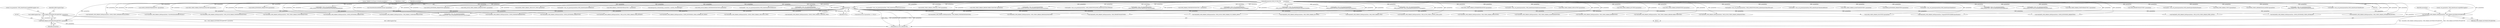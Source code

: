 digraph "0_Android_89913d7df36dbeb458ce165856bd6505a2ec647d_2@pointer" {
"1001864" [label="(Call,*bufferSupplierType = (OMX_PARAM_BUFFERSUPPLIERTYPE*) paramData)"];
"1001866" [label="(Call,(OMX_PARAM_BUFFERSUPPLIERTYPE*) paramData)"];
"1001858" [label="(Call,VALIDATE_OMX_PARAM_DATA(paramData, OMX_PARAM_BUFFERSUPPLIERTYPE))"];
"1000131" [label="(Call,paramData == NULL)"];
"1000112" [label="(MethodParameterIn,OMX_IN OMX_PTR        paramData)"];
"1002298" [label="(Call,(QOMX_INDEXEXTRADATATYPE *)paramData)"];
"1000136" [label="(Literal,\"ERROR: Get Param in Invalid paramData\")"];
"1000790" [label="(Call,VALIDATE_OMX_PARAM_DATA(paramData, OMX_VIDEO_PARAM_MPEG4TYPE))"];
"1002290" [label="(Call,VALIDATE_OMX_PARAM_DATA(paramData, QOMX_INDEXEXTRADATATYPE))"];
"1000142" [label="(Identifier,m_state)"];
"1000171" [label="(Call,VALIDATE_OMX_PARAM_DATA(paramData, OMX_PARAM_PORTDEFINITIONTYPE))"];
"1001284" [label="(Call,(OMX_VIDEO_PARAM_PROFILELEVELTYPE*)paramData)"];
"1002551" [label="(Call,VALIDATE_OMX_PARAM_DATA(paramData, QOMX_VIDEO_PARAM_LTRCOUNT_TYPE))"];
"1002587" [label="(Call,(QOMX_EXTNINDEX_PARAMTYPE*)paramData)"];
"1000590" [label="(Call,VALIDATE_OMX_PARAM_DATA(paramData, OMX_VIDEO_PARAM_PORTFORMATTYPE))"];
"1002122" [label="(Call,VALIDATE_OMX_PARAM_DATA(paramData, OMX_VIDEO_PARAM_INTRAREFRESHTYPE))"];
"1002928" [label="(Call,handle->venc_set_param(paramData,\n (OMX_INDEXTYPE)OMX_QcomIndexParamVideoHybridHierpMode))"];
"1002759" [label="(Call,VALIDATE_OMX_PARAM_DATA(paramData, QOMX_VIDEO_HIERARCHICALLAYERS))"];
"1002158" [label="(Call,(StoreMetaDataInBuffersParams*)paramData)"];
"1002011" [label="(Call,VALIDATE_OMX_PARAM_DATA(paramData, OMX_QCOM_PARAM_PORTDEFINITIONTYPE))"];
"1002910" [label="(Call,handle->venc_set_param(paramData,\n (OMX_INDEXTYPE) OMX_QcomIndexParamSetMVSearchrange))"];
"1002639" [label="(Call,(QOMX_EXTNINDEX_PARAMTYPE*)paramData)"];
"1001966" [label="(Call,(OMX_QCOM_VIDEO_PARAM_QPRANGETYPE*) paramData)"];
"1002848" [label="(Call,VALIDATE_OMX_PARAM_DATA(paramData, OMX_QCOM_VIDEO_PARAM_VUI_TIMING_INFO))"];
"1002557" [label="(Call,(QOMX_VIDEO_PARAM_LTRCOUNT_TYPE*)paramData)"];
"1001857" [label="(Block,)"];
"1001859" [label="(Identifier,paramData)"];
"1000295" [label="(Call,handle->venc_set_param(paramData,OMX_IndexParamPortDefinition))"];
"1001548" [label="(Call,(OMX_PARAM_COMPONENTROLETYPE *) paramData)"];
"1001870" [label="(Literal,\"set_parameter: OMX_IndexParamCompBufferSupplier %d\")"];
"1002899" [label="(Call,memcpy(&m_sParamInitqp, paramData, sizeof(m_sParamInitqp)))"];
"1002017" [label="(Call,(OMX_QCOM_PARAM_PORTDEFINITIONTYPE*)paramData)"];
"1000489" [label="(Call,handle->venc_set_param(paramData,OMX_IndexParamPortDefinition))"];
"1002695" [label="(Call,handle->venc_set_param(paramData,\n (OMX_INDEXTYPE)OMX_QcomIndexEnableH263PlusPType))"];
"1001958" [label="(Call,VALIDATE_OMX_PARAM_DATA(paramData, OMX_QCOM_VIDEO_PARAM_QPRANGETYPE))"];
"1002633" [label="(Call,VALIDATE_OMX_PARAM_DATA(paramData, QOMX_EXTNINDEX_PARAMTYPE))"];
"1001920" [label="(Call,handle->venc_set_param(paramData, OMX_IndexParamVideoQuantization))"];
"1001807" [label="(Call,VALIDATE_OMX_PARAM_DATA(paramData, OMX_PRIORITYMGMTTYPE))"];
"1002527" [label="(Call,(QOMX_VIDEO_PARAM_LTRMODE_TYPE*)paramData)"];
"1000698" [label="(Call,VALIDATE_OMX_PARAM_DATA(paramData, OMX_PORT_PARAM_TYPE))"];
"1000131" [label="(Call,paramData == NULL)"];
"1002092" [label="(Call,VALIDATE_OMX_PARAM_DATA(paramData, OMX_VIDEO_PARAM_ERRORCORRECTIONTYPE))"];
"1002100" [label="(Call,(OMX_VIDEO_PARAM_ERRORCORRECTIONTYPE*)paramData)"];
"1002651" [label="(Call,handle->venc_set_param(paramData,\n (OMX_INDEXTYPE)OMX_QcomIndexEnableSliceDeliveryMode))"];
"1001862" [label="(Literal,\"set_parameter: OMX_IndexParamCompBufferSupplier\")"];
"1002532" [label="(Call,handle->venc_set_param(paramData, (OMX_INDEXTYPE)QOMX_IndexParamVideoLTRMode))"];
"1002889" [label="(Call,handle->venc_set_param(paramData,\n (OMX_INDEXTYPE)QOMX_IndexParamVideoInitialQp))"];
"1002152" [label="(Call,VALIDATE_OMX_PARAM_DATA(paramData, StoreMetaDataInBuffersParams))"];
"1000177" [label="(Call,(OMX_PARAM_PORTDEFINITIONTYPE *) paramData)"];
"1002675" [label="(Call,VALIDATE_OMX_PARAM_DATA(paramData, QOMX_EXTNINDEX_PARAMTYPE))"];
"1001978" [label="(Call,handle->venc_set_param(paramData,\n (OMX_INDEXTYPE)OMX_QcomIndexParamVideoQPRange))"];
"1002866" [label="(Call,VALIDATE_OMX_PARAM_DATA(paramData, OMX_QCOM_VIDEO_PARAM_PEAK_BITRATE))"];
"1002724" [label="(Call,handle->venc_set_param(paramData,\n (OMX_INDEXTYPE)OMX_QcomIndexParamSequenceHeaderWithIDR))"];
"1000112" [label="(MethodParameterIn,OMX_IN OMX_PTR        paramData)"];
"1002744" [label="(Call,handle->venc_set_param(paramData,\n (OMX_INDEXTYPE)OMX_QcomIndexParamH264AUDelimiter))"];
"1001278" [label="(Call,VALIDATE_OMX_PARAM_DATA(paramData, OMX_VIDEO_PARAM_PROFILELEVELTYPE))"];
"1002739" [label="(Call,VALIDATE_OMX_PARAM_DATA(paramData, OMX_QCOM_VIDEO_CONFIG_H264_AUD))"];
"1002853" [label="(Call,handle->venc_set_param(paramData,\n (OMX_INDEXTYPE) OMX_QcomIndexParamH264VUITimingInfo))"];
"1001860" [label="(Identifier,OMX_PARAM_BUFFERSUPPLIERTYPE)"];
"1002719" [label="(Call,VALIDATE_OMX_PARAM_DATA(paramData, PrependSPSPPSToIDRFramesParams))"];
"1001868" [label="(Identifier,paramData)"];
"1000132" [label="(Identifier,paramData)"];
"1001542" [label="(Call,VALIDATE_OMX_PARAM_DATA(paramData, OMX_PARAM_COMPONENTROLETYPE))"];
"1002130" [label="(Call,(OMX_VIDEO_PARAM_INTRAREFRESHTYPE*)paramData)"];
"1002105" [label="(Call,handle->venc_set_param(paramData, OMX_IndexParamVideoErrorCorrection))"];
"1000796" [label="(Call,(OMX_VIDEO_PARAM_MPEG4TYPE*)paramData)"];
"1002923" [label="(Call,VALIDATE_OMX_PARAM_DATA(paramData, QOMX_EXTNINDEX_VIDEO_HYBRID_HP_MODE))"];
"1002521" [label="(Call,VALIDATE_OMX_PARAM_DATA(paramData, QOMX_VIDEO_PARAM_LTRMODE_TYPE))"];
"1000133" [label="(Identifier,NULL)"];
"1000967" [label="(Call,(OMX_VIDEO_PARAM_AVCTYPE*)paramData)"];
"1001866" [label="(Call,(OMX_PARAM_BUFFERSUPPLIERTYPE*) paramData)"];
"1000961" [label="(Call,VALIDATE_OMX_PARAM_DATA(paramData, OMX_VIDEO_PARAM_AVCTYPE))"];
"1000718" [label="(Call,(OMX_VIDEO_PARAM_BITRATETYPE*)paramData)"];
"1001900" [label="(Call,VALIDATE_OMX_PARAM_DATA(paramData, OMX_VIDEO_PARAM_QUANTIZATIONTYPE))"];
"1000712" [label="(Call,VALIDATE_OMX_PARAM_DATA(paramData, OMX_VIDEO_PARAM_BITRATETYPE))"];
"1002562" [label="(Call,handle->venc_set_param(paramData, (OMX_INDEXTYPE)QOMX_IndexParamVideoLTRCount))"];
"1000130" [label="(ControlStructure,if (paramData == NULL))"];
"1002135" [label="(Call,handle->venc_set_param(paramData,OMX_IndexParamVideoIntraRefresh))"];
"1001908" [label="(Call,(OMX_VIDEO_PARAM_QUANTIZATIONTYPE*) paramData)"];
"1001858" [label="(Call,VALIDATE_OMX_PARAM_DATA(paramData, OMX_PARAM_BUFFERSUPPLIERTYPE))"];
"1001864" [label="(Call,*bufferSupplierType = (OMX_PARAM_BUFFERSUPPLIERTYPE*) paramData)"];
"1002681" [label="(Call,(QOMX_EXTNINDEX_PARAMTYPE*)paramData)"];
"1000931" [label="(Call,handle->venc_set_param(paramData,OMX_IndexParamVideoH263))"];
"1000924" [label="(Call,(OMX_VIDEO_PARAM_H263TYPE*)paramData)"];
"1001865" [label="(Identifier,bufferSupplierType)"];
"1002871" [label="(Call,handle->venc_set_param(paramData,\n (OMX_INDEXTYPE) OMX_QcomIndexParamPeakBitrate))"];
"1002779" [label="(Call,handle->venc_set_param(paramData,\n (OMX_INDEXTYPE)OMX_QcomIndexHierarchicalStructure))"];
"1000596" [label="(Call,(OMX_VIDEO_PARAM_PORTFORMATTYPE *)paramData)"];
"1002951" [label="(MethodReturn,OMX_ERRORTYPE)"];
"1002581" [label="(Call,VALIDATE_OMX_PARAM_DATA(paramData, QOMX_EXTNINDEX_PARAMTYPE))"];
"1002830" [label="(Call,VALIDATE_OMX_PARAM_DATA(paramData, OMX_QCOM_VIDEO_PARAM_PERF_LEVEL))"];
"1001824" [label="(Call,(OMX_PRIORITYMGMTTYPE*) paramData)"];
"1000613" [label="(Call,handle->venc_set_param(paramData,OMX_IndexParamVideoPortFormat))"];
"1000704" [label="(Call,(OMX_PORT_PARAM_TYPE*)(paramData))"];
"1002765" [label="(Call,(QOMX_VIDEO_HIERARCHICALLAYERS*)paramData)"];
"1002835" [label="(Call,handle->venc_set_param(paramData,\n (OMX_INDEXTYPE) OMX_QcomIndexParamPerfLevel))"];
"1000725" [label="(Call,handle->venc_set_param(paramData,OMX_IndexParamVideoBitrate))"];
"1002884" [label="(Call,VALIDATE_OMX_PARAM_DATA(paramData, QOMX_EXTNINDEX_VIDEO_INITIALQP))"];
"1001864" -> "1001857"  [label="AST: "];
"1001864" -> "1001866"  [label="CFG: "];
"1001865" -> "1001864"  [label="AST: "];
"1001866" -> "1001864"  [label="AST: "];
"1001870" -> "1001864"  [label="CFG: "];
"1001864" -> "1002951"  [label="DDG: bufferSupplierType"];
"1001864" -> "1002951"  [label="DDG: (OMX_PARAM_BUFFERSUPPLIERTYPE*) paramData"];
"1001866" -> "1001864"  [label="DDG: paramData"];
"1001866" -> "1001868"  [label="CFG: "];
"1001867" -> "1001866"  [label="AST: "];
"1001868" -> "1001866"  [label="AST: "];
"1001866" -> "1002951"  [label="DDG: paramData"];
"1001858" -> "1001866"  [label="DDG: paramData"];
"1000112" -> "1001866"  [label="DDG: paramData"];
"1001858" -> "1001857"  [label="AST: "];
"1001858" -> "1001860"  [label="CFG: "];
"1001859" -> "1001858"  [label="AST: "];
"1001860" -> "1001858"  [label="AST: "];
"1001862" -> "1001858"  [label="CFG: "];
"1001858" -> "1002951"  [label="DDG: VALIDATE_OMX_PARAM_DATA(paramData, OMX_PARAM_BUFFERSUPPLIERTYPE)"];
"1001858" -> "1002951"  [label="DDG: OMX_PARAM_BUFFERSUPPLIERTYPE"];
"1000131" -> "1001858"  [label="DDG: paramData"];
"1000112" -> "1001858"  [label="DDG: paramData"];
"1000131" -> "1000130"  [label="AST: "];
"1000131" -> "1000133"  [label="CFG: "];
"1000132" -> "1000131"  [label="AST: "];
"1000133" -> "1000131"  [label="AST: "];
"1000136" -> "1000131"  [label="CFG: "];
"1000142" -> "1000131"  [label="CFG: "];
"1000131" -> "1002951"  [label="DDG: paramData"];
"1000131" -> "1002951"  [label="DDG: NULL"];
"1000131" -> "1002951"  [label="DDG: paramData == NULL"];
"1000112" -> "1000131"  [label="DDG: paramData"];
"1000131" -> "1000171"  [label="DDG: paramData"];
"1000131" -> "1000590"  [label="DDG: paramData"];
"1000131" -> "1000698"  [label="DDG: paramData"];
"1000131" -> "1000712"  [label="DDG: paramData"];
"1000131" -> "1000790"  [label="DDG: paramData"];
"1000131" -> "1000924"  [label="DDG: paramData"];
"1000131" -> "1000961"  [label="DDG: paramData"];
"1000131" -> "1001278"  [label="DDG: paramData"];
"1000131" -> "1001542"  [label="DDG: paramData"];
"1000131" -> "1001807"  [label="DDG: paramData"];
"1000131" -> "1001900"  [label="DDG: paramData"];
"1000131" -> "1001958"  [label="DDG: paramData"];
"1000131" -> "1002011"  [label="DDG: paramData"];
"1000131" -> "1002092"  [label="DDG: paramData"];
"1000131" -> "1002122"  [label="DDG: paramData"];
"1000131" -> "1002152"  [label="DDG: paramData"];
"1000131" -> "1002290"  [label="DDG: paramData"];
"1000131" -> "1002521"  [label="DDG: paramData"];
"1000131" -> "1002551"  [label="DDG: paramData"];
"1000131" -> "1002581"  [label="DDG: paramData"];
"1000131" -> "1002633"  [label="DDG: paramData"];
"1000131" -> "1002675"  [label="DDG: paramData"];
"1000131" -> "1002719"  [label="DDG: paramData"];
"1000131" -> "1002739"  [label="DDG: paramData"];
"1000131" -> "1002759"  [label="DDG: paramData"];
"1000131" -> "1002830"  [label="DDG: paramData"];
"1000131" -> "1002848"  [label="DDG: paramData"];
"1000131" -> "1002866"  [label="DDG: paramData"];
"1000131" -> "1002884"  [label="DDG: paramData"];
"1000131" -> "1002910"  [label="DDG: paramData"];
"1000131" -> "1002923"  [label="DDG: paramData"];
"1000112" -> "1000109"  [label="AST: "];
"1000112" -> "1002951"  [label="DDG: paramData"];
"1000112" -> "1000171"  [label="DDG: paramData"];
"1000112" -> "1000177"  [label="DDG: paramData"];
"1000112" -> "1000295"  [label="DDG: paramData"];
"1000112" -> "1000489"  [label="DDG: paramData"];
"1000112" -> "1000590"  [label="DDG: paramData"];
"1000112" -> "1000596"  [label="DDG: paramData"];
"1000112" -> "1000613"  [label="DDG: paramData"];
"1000112" -> "1000698"  [label="DDG: paramData"];
"1000112" -> "1000704"  [label="DDG: paramData"];
"1000112" -> "1000712"  [label="DDG: paramData"];
"1000112" -> "1000718"  [label="DDG: paramData"];
"1000112" -> "1000725"  [label="DDG: paramData"];
"1000112" -> "1000790"  [label="DDG: paramData"];
"1000112" -> "1000796"  [label="DDG: paramData"];
"1000112" -> "1000924"  [label="DDG: paramData"];
"1000112" -> "1000931"  [label="DDG: paramData"];
"1000112" -> "1000961"  [label="DDG: paramData"];
"1000112" -> "1000967"  [label="DDG: paramData"];
"1000112" -> "1001278"  [label="DDG: paramData"];
"1000112" -> "1001284"  [label="DDG: paramData"];
"1000112" -> "1001542"  [label="DDG: paramData"];
"1000112" -> "1001548"  [label="DDG: paramData"];
"1000112" -> "1001807"  [label="DDG: paramData"];
"1000112" -> "1001824"  [label="DDG: paramData"];
"1000112" -> "1001900"  [label="DDG: paramData"];
"1000112" -> "1001908"  [label="DDG: paramData"];
"1000112" -> "1001920"  [label="DDG: paramData"];
"1000112" -> "1001958"  [label="DDG: paramData"];
"1000112" -> "1001966"  [label="DDG: paramData"];
"1000112" -> "1001978"  [label="DDG: paramData"];
"1000112" -> "1002011"  [label="DDG: paramData"];
"1000112" -> "1002017"  [label="DDG: paramData"];
"1000112" -> "1002092"  [label="DDG: paramData"];
"1000112" -> "1002100"  [label="DDG: paramData"];
"1000112" -> "1002105"  [label="DDG: paramData"];
"1000112" -> "1002122"  [label="DDG: paramData"];
"1000112" -> "1002130"  [label="DDG: paramData"];
"1000112" -> "1002135"  [label="DDG: paramData"];
"1000112" -> "1002152"  [label="DDG: paramData"];
"1000112" -> "1002158"  [label="DDG: paramData"];
"1000112" -> "1002290"  [label="DDG: paramData"];
"1000112" -> "1002298"  [label="DDG: paramData"];
"1000112" -> "1002521"  [label="DDG: paramData"];
"1000112" -> "1002527"  [label="DDG: paramData"];
"1000112" -> "1002532"  [label="DDG: paramData"];
"1000112" -> "1002551"  [label="DDG: paramData"];
"1000112" -> "1002557"  [label="DDG: paramData"];
"1000112" -> "1002562"  [label="DDG: paramData"];
"1000112" -> "1002581"  [label="DDG: paramData"];
"1000112" -> "1002587"  [label="DDG: paramData"];
"1000112" -> "1002633"  [label="DDG: paramData"];
"1000112" -> "1002639"  [label="DDG: paramData"];
"1000112" -> "1002651"  [label="DDG: paramData"];
"1000112" -> "1002675"  [label="DDG: paramData"];
"1000112" -> "1002681"  [label="DDG: paramData"];
"1000112" -> "1002695"  [label="DDG: paramData"];
"1000112" -> "1002719"  [label="DDG: paramData"];
"1000112" -> "1002724"  [label="DDG: paramData"];
"1000112" -> "1002739"  [label="DDG: paramData"];
"1000112" -> "1002744"  [label="DDG: paramData"];
"1000112" -> "1002759"  [label="DDG: paramData"];
"1000112" -> "1002765"  [label="DDG: paramData"];
"1000112" -> "1002779"  [label="DDG: paramData"];
"1000112" -> "1002830"  [label="DDG: paramData"];
"1000112" -> "1002835"  [label="DDG: paramData"];
"1000112" -> "1002848"  [label="DDG: paramData"];
"1000112" -> "1002853"  [label="DDG: paramData"];
"1000112" -> "1002866"  [label="DDG: paramData"];
"1000112" -> "1002871"  [label="DDG: paramData"];
"1000112" -> "1002884"  [label="DDG: paramData"];
"1000112" -> "1002889"  [label="DDG: paramData"];
"1000112" -> "1002899"  [label="DDG: paramData"];
"1000112" -> "1002910"  [label="DDG: paramData"];
"1000112" -> "1002923"  [label="DDG: paramData"];
"1000112" -> "1002928"  [label="DDG: paramData"];
}
